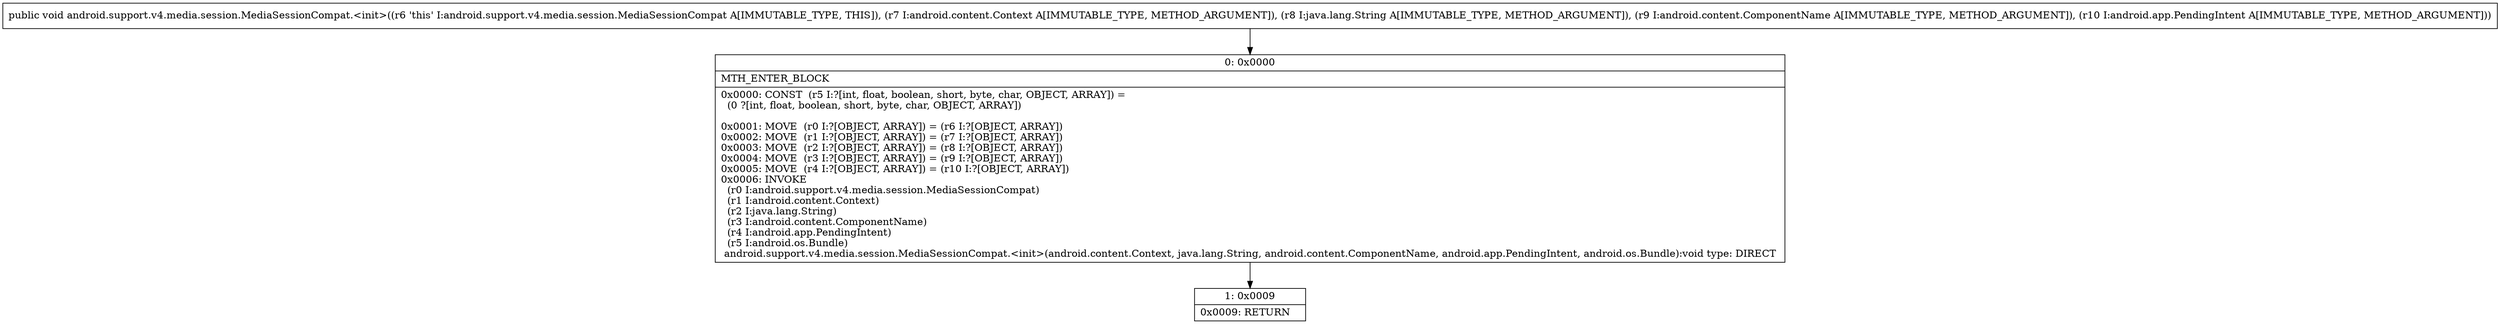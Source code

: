 digraph "CFG forandroid.support.v4.media.session.MediaSessionCompat.\<init\>(Landroid\/content\/Context;Ljava\/lang\/String;Landroid\/content\/ComponentName;Landroid\/app\/PendingIntent;)V" {
Node_0 [shape=record,label="{0\:\ 0x0000|MTH_ENTER_BLOCK\l|0x0000: CONST  (r5 I:?[int, float, boolean, short, byte, char, OBJECT, ARRAY]) = \l  (0 ?[int, float, boolean, short, byte, char, OBJECT, ARRAY])\l \l0x0001: MOVE  (r0 I:?[OBJECT, ARRAY]) = (r6 I:?[OBJECT, ARRAY]) \l0x0002: MOVE  (r1 I:?[OBJECT, ARRAY]) = (r7 I:?[OBJECT, ARRAY]) \l0x0003: MOVE  (r2 I:?[OBJECT, ARRAY]) = (r8 I:?[OBJECT, ARRAY]) \l0x0004: MOVE  (r3 I:?[OBJECT, ARRAY]) = (r9 I:?[OBJECT, ARRAY]) \l0x0005: MOVE  (r4 I:?[OBJECT, ARRAY]) = (r10 I:?[OBJECT, ARRAY]) \l0x0006: INVOKE  \l  (r0 I:android.support.v4.media.session.MediaSessionCompat)\l  (r1 I:android.content.Context)\l  (r2 I:java.lang.String)\l  (r3 I:android.content.ComponentName)\l  (r4 I:android.app.PendingIntent)\l  (r5 I:android.os.Bundle)\l android.support.v4.media.session.MediaSessionCompat.\<init\>(android.content.Context, java.lang.String, android.content.ComponentName, android.app.PendingIntent, android.os.Bundle):void type: DIRECT \l}"];
Node_1 [shape=record,label="{1\:\ 0x0009|0x0009: RETURN   \l}"];
MethodNode[shape=record,label="{public void android.support.v4.media.session.MediaSessionCompat.\<init\>((r6 'this' I:android.support.v4.media.session.MediaSessionCompat A[IMMUTABLE_TYPE, THIS]), (r7 I:android.content.Context A[IMMUTABLE_TYPE, METHOD_ARGUMENT]), (r8 I:java.lang.String A[IMMUTABLE_TYPE, METHOD_ARGUMENT]), (r9 I:android.content.ComponentName A[IMMUTABLE_TYPE, METHOD_ARGUMENT]), (r10 I:android.app.PendingIntent A[IMMUTABLE_TYPE, METHOD_ARGUMENT])) }"];
MethodNode -> Node_0;
Node_0 -> Node_1;
}

